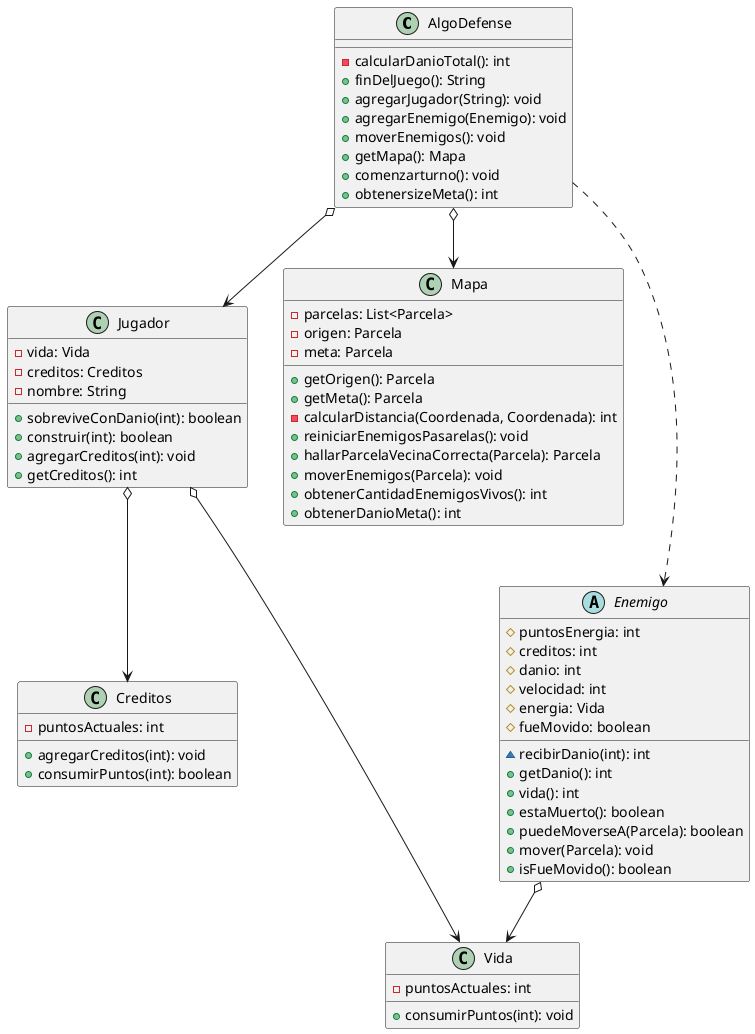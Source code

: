 @startuml
AlgoDefense o--> Jugador
AlgoDefense o--> Mapa
AlgoDefense ...> Enemigo

Jugador o--> Creditos
Jugador o--> Vida

Enemigo o--> Vida

class AlgoDefense {

  - calcularDanioTotal(): int
  + finDelJuego(): String
  + agregarJugador(String): void
  + agregarEnemigo(Enemigo): void
  + moverEnemigos(): void
  + getMapa(): Mapa
  + comenzarturno(): void
  + obtenersizeMeta(): int
}
class Mapa {
  - parcelas: List<Parcela>
  - origen: Parcela
  - meta: Parcela

  + getOrigen(): Parcela
  + getMeta(): Parcela
  - calcularDistancia(Coordenada, Coordenada): int
  + reiniciarEnemigosPasarelas(): void
  + hallarParcelaVecinaCorrecta(Parcela): Parcela
  + moverEnemigos(Parcela): void
  + obtenerCantidadEnemigosVivos(): int
  + obtenerDanioMeta(): int
}
abstract Enemigo {

  # puntosEnergia: int
  # creditos: int
  # danio: int
  # velocidad: int
  # energia: Vida
  # fueMovido: boolean

  ~ recibirDanio(int): int
  + getDanio(): int
  + vida(): int
  + estaMuerto(): boolean
  + puedeMoverseA(Parcela): boolean
  + mover(Parcela): void
  + isFueMovido(): boolean
}
class Jugador {
  - vida: Vida
  - creditos: Creditos
  - nombre: String

  + sobreviveConDanio(int): boolean
  + construir(int): boolean
  + agregarCreditos(int): void
  + getCreditos(): int
}
class Vida {
  - puntosActuales: int
  + consumirPuntos(int): void
}
class Creditos {
  - puntosActuales: int
  + agregarCreditos(int): void
  + consumirPuntos(int): boolean
}
@enduml
```

